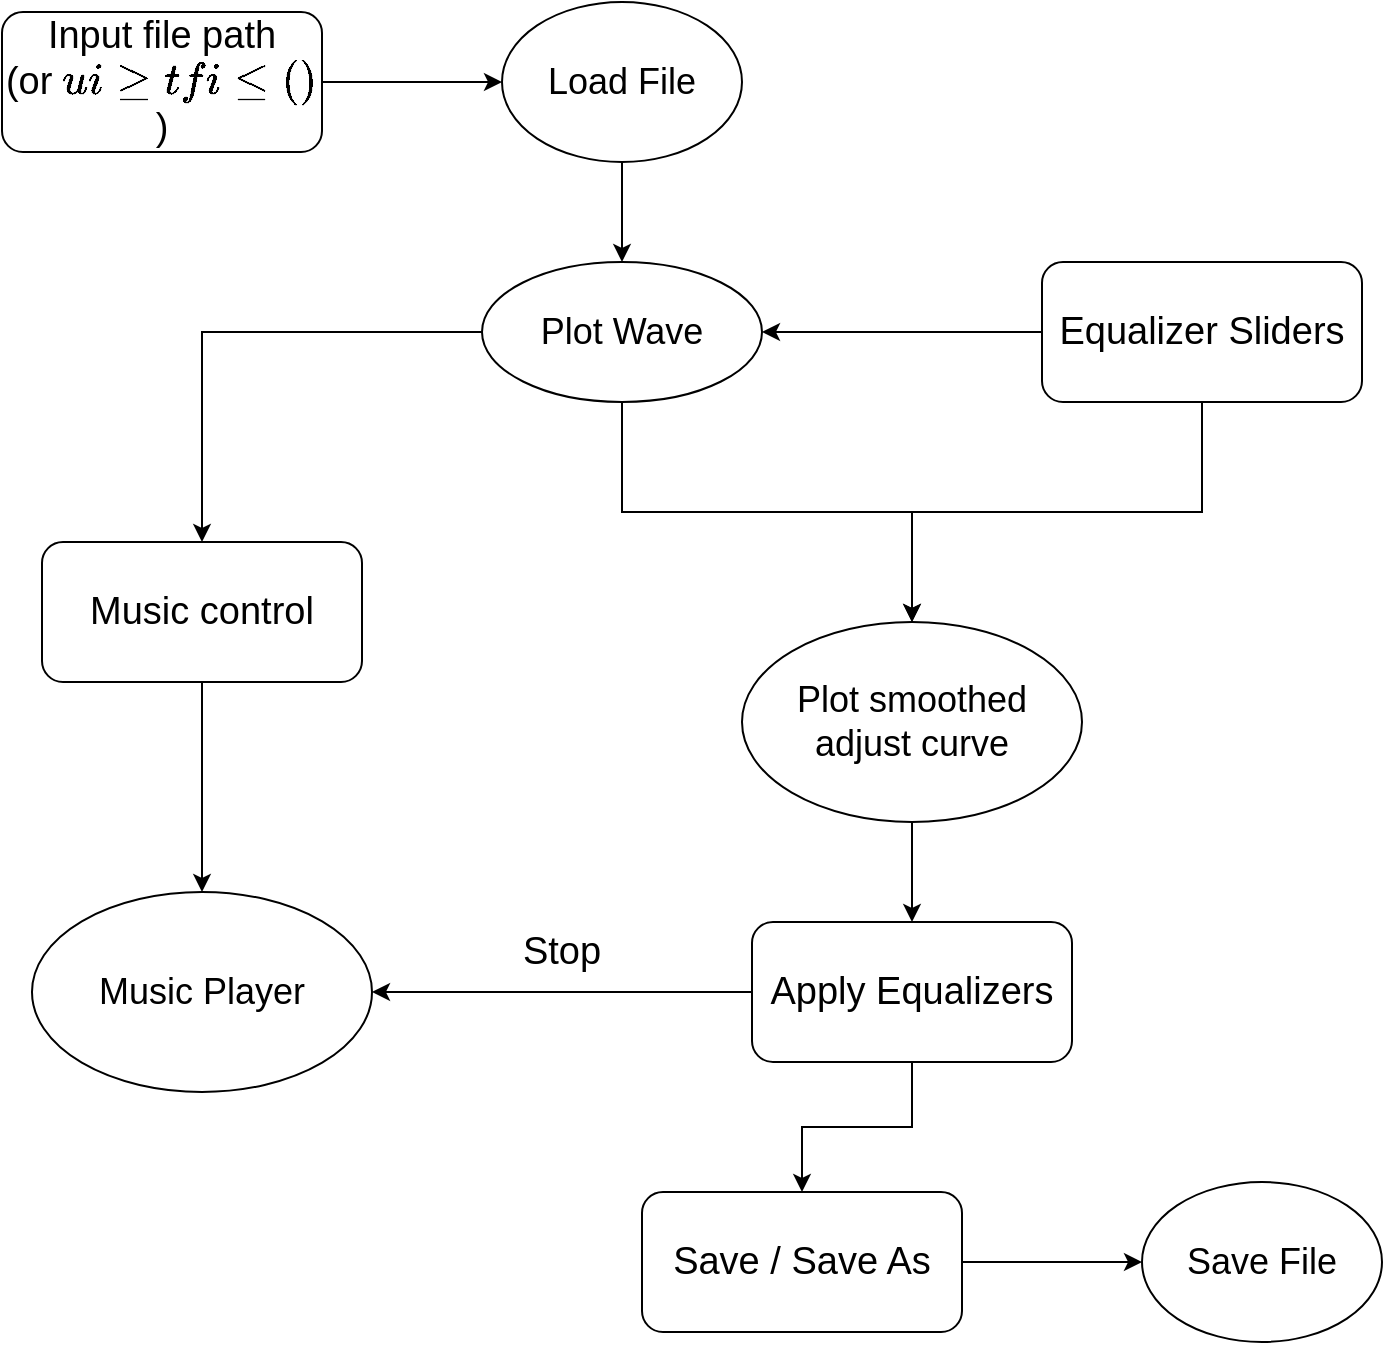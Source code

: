 <mxfile version="25.0.1">
  <diagram name="Page-1" id="xrs0EDbcn-njNn_AYe4g">
    <mxGraphModel dx="1050" dy="493" grid="1" gridSize="10" guides="1" tooltips="1" connect="1" arrows="1" fold="1" page="1" pageScale="1" pageWidth="850" pageHeight="1100" math="0" shadow="0">
      <root>
        <mxCell id="0" />
        <mxCell id="1" parent="0" />
        <mxCell id="IbYUYJ7w7scnwRDHS9b2-8" style="edgeStyle=orthogonalEdgeStyle;rounded=0;orthogonalLoop=1;jettySize=auto;html=1;entryX=0;entryY=0.5;entryDx=0;entryDy=0;" edge="1" parent="1" source="IbYUYJ7w7scnwRDHS9b2-1" target="IbYUYJ7w7scnwRDHS9b2-5">
          <mxGeometry relative="1" as="geometry" />
        </mxCell>
        <mxCell id="IbYUYJ7w7scnwRDHS9b2-1" value="Input file path&lt;div&gt;(or `uigetfile()`)&lt;/div&gt;" style="rounded=1;whiteSpace=wrap;html=1;fontSize=19;fillColor=none;" vertex="1" parent="1">
          <mxGeometry x="90" y="35" width="160" height="70" as="geometry" />
        </mxCell>
        <mxCell id="IbYUYJ7w7scnwRDHS9b2-10" style="edgeStyle=orthogonalEdgeStyle;rounded=0;orthogonalLoop=1;jettySize=auto;html=1;exitX=0.5;exitY=1;exitDx=0;exitDy=0;" edge="1" parent="1" source="IbYUYJ7w7scnwRDHS9b2-5" target="IbYUYJ7w7scnwRDHS9b2-32">
          <mxGeometry relative="1" as="geometry">
            <mxPoint x="400" y="160" as="targetPoint" />
          </mxGeometry>
        </mxCell>
        <mxCell id="IbYUYJ7w7scnwRDHS9b2-5" value="Load File" style="ellipse;whiteSpace=wrap;html=1;fontSize=18;fillColor=none;" vertex="1" parent="1">
          <mxGeometry x="340" y="30" width="120" height="80" as="geometry" />
        </mxCell>
        <mxCell id="IbYUYJ7w7scnwRDHS9b2-14" style="edgeStyle=orthogonalEdgeStyle;rounded=0;orthogonalLoop=1;jettySize=auto;html=1;exitX=0.5;exitY=1;exitDx=0;exitDy=0;" edge="1" parent="1" source="IbYUYJ7w7scnwRDHS9b2-32" target="IbYUYJ7w7scnwRDHS9b2-13">
          <mxGeometry relative="1" as="geometry">
            <mxPoint x="400" y="230" as="sourcePoint" />
          </mxGeometry>
        </mxCell>
        <mxCell id="IbYUYJ7w7scnwRDHS9b2-22" style="edgeStyle=orthogonalEdgeStyle;rounded=0;orthogonalLoop=1;jettySize=auto;html=1;entryX=0.5;entryY=0;entryDx=0;entryDy=0;exitX=0;exitY=0.5;exitDx=0;exitDy=0;" edge="1" parent="1" source="IbYUYJ7w7scnwRDHS9b2-32" target="IbYUYJ7w7scnwRDHS9b2-18">
          <mxGeometry relative="1" as="geometry">
            <mxPoint x="360" y="230" as="sourcePoint" />
          </mxGeometry>
        </mxCell>
        <mxCell id="IbYUYJ7w7scnwRDHS9b2-15" style="edgeStyle=orthogonalEdgeStyle;rounded=0;orthogonalLoop=1;jettySize=auto;html=1;exitX=0.5;exitY=1;exitDx=0;exitDy=0;entryX=0.5;entryY=0;entryDx=0;entryDy=0;" edge="1" parent="1" source="IbYUYJ7w7scnwRDHS9b2-12" target="IbYUYJ7w7scnwRDHS9b2-13">
          <mxGeometry relative="1" as="geometry" />
        </mxCell>
        <mxCell id="IbYUYJ7w7scnwRDHS9b2-12" value="Equalizer Sliders" style="rounded=1;whiteSpace=wrap;html=1;fontSize=19;fillColor=none;" vertex="1" parent="1">
          <mxGeometry x="610" y="160" width="160" height="70" as="geometry" />
        </mxCell>
        <mxCell id="IbYUYJ7w7scnwRDHS9b2-23" style="edgeStyle=orthogonalEdgeStyle;rounded=0;orthogonalLoop=1;jettySize=auto;html=1;exitX=0.5;exitY=1;exitDx=0;exitDy=0;entryX=0.5;entryY=0;entryDx=0;entryDy=0;" edge="1" parent="1" source="IbYUYJ7w7scnwRDHS9b2-13" target="IbYUYJ7w7scnwRDHS9b2-17">
          <mxGeometry relative="1" as="geometry" />
        </mxCell>
        <mxCell id="IbYUYJ7w7scnwRDHS9b2-13" value="Plot smoothed adjust curve" style="ellipse;whiteSpace=wrap;html=1;fontSize=18;fillColor=none;" vertex="1" parent="1">
          <mxGeometry x="460" y="340" width="170" height="100" as="geometry" />
        </mxCell>
        <mxCell id="IbYUYJ7w7scnwRDHS9b2-25" style="edgeStyle=orthogonalEdgeStyle;rounded=0;orthogonalLoop=1;jettySize=auto;html=1;exitX=0;exitY=0.5;exitDx=0;exitDy=0;" edge="1" parent="1" source="IbYUYJ7w7scnwRDHS9b2-17" target="IbYUYJ7w7scnwRDHS9b2-20">
          <mxGeometry relative="1" as="geometry" />
        </mxCell>
        <mxCell id="IbYUYJ7w7scnwRDHS9b2-31" style="edgeStyle=orthogonalEdgeStyle;rounded=0;orthogonalLoop=1;jettySize=auto;html=1;exitX=0.5;exitY=1;exitDx=0;exitDy=0;entryX=0.5;entryY=0;entryDx=0;entryDy=0;" edge="1" parent="1" source="IbYUYJ7w7scnwRDHS9b2-17" target="IbYUYJ7w7scnwRDHS9b2-29">
          <mxGeometry relative="1" as="geometry" />
        </mxCell>
        <mxCell id="IbYUYJ7w7scnwRDHS9b2-17" value="Apply Equalizers" style="rounded=1;whiteSpace=wrap;html=1;fontSize=19;fillColor=none;" vertex="1" parent="1">
          <mxGeometry x="465" y="490" width="160" height="70" as="geometry" />
        </mxCell>
        <mxCell id="IbYUYJ7w7scnwRDHS9b2-21" style="edgeStyle=orthogonalEdgeStyle;rounded=0;orthogonalLoop=1;jettySize=auto;html=1;entryX=0.5;entryY=0;entryDx=0;entryDy=0;" edge="1" parent="1" source="IbYUYJ7w7scnwRDHS9b2-18" target="IbYUYJ7w7scnwRDHS9b2-20">
          <mxGeometry relative="1" as="geometry" />
        </mxCell>
        <mxCell id="IbYUYJ7w7scnwRDHS9b2-18" value="Music control" style="rounded=1;whiteSpace=wrap;html=1;fontSize=19;fillColor=none;" vertex="1" parent="1">
          <mxGeometry x="110" y="300" width="160" height="70" as="geometry" />
        </mxCell>
        <mxCell id="IbYUYJ7w7scnwRDHS9b2-20" value="Music Player" style="ellipse;whiteSpace=wrap;html=1;fontSize=18;fillColor=none;" vertex="1" parent="1">
          <mxGeometry x="105" y="475" width="170" height="100" as="geometry" />
        </mxCell>
        <mxCell id="IbYUYJ7w7scnwRDHS9b2-26" value="Stop" style="text;html=1;align=center;verticalAlign=middle;whiteSpace=wrap;rounded=0;fontSize=19;" vertex="1" parent="1">
          <mxGeometry x="340" y="490" width="60" height="30" as="geometry" />
        </mxCell>
        <mxCell id="IbYUYJ7w7scnwRDHS9b2-28" style="edgeStyle=orthogonalEdgeStyle;rounded=0;orthogonalLoop=1;jettySize=auto;html=1;entryX=0;entryY=0.5;entryDx=0;entryDy=0;" edge="1" parent="1" source="IbYUYJ7w7scnwRDHS9b2-29" target="IbYUYJ7w7scnwRDHS9b2-30">
          <mxGeometry relative="1" as="geometry" />
        </mxCell>
        <mxCell id="IbYUYJ7w7scnwRDHS9b2-29" value="Save / Save As" style="rounded=1;whiteSpace=wrap;html=1;fontSize=19;fillColor=none;" vertex="1" parent="1">
          <mxGeometry x="410" y="625" width="160" height="70" as="geometry" />
        </mxCell>
        <mxCell id="IbYUYJ7w7scnwRDHS9b2-30" value="Save File" style="ellipse;whiteSpace=wrap;html=1;fontSize=18;fillColor=none;" vertex="1" parent="1">
          <mxGeometry x="660" y="620" width="120" height="80" as="geometry" />
        </mxCell>
        <mxCell id="IbYUYJ7w7scnwRDHS9b2-33" value="" style="edgeStyle=orthogonalEdgeStyle;rounded=0;orthogonalLoop=1;jettySize=auto;html=1;" edge="1" parent="1" source="IbYUYJ7w7scnwRDHS9b2-12" target="IbYUYJ7w7scnwRDHS9b2-32">
          <mxGeometry relative="1" as="geometry">
            <mxPoint x="400" y="230" as="sourcePoint" />
            <mxPoint x="545" y="340" as="targetPoint" />
          </mxGeometry>
        </mxCell>
        <mxCell id="IbYUYJ7w7scnwRDHS9b2-32" value="Plot Wave" style="ellipse;whiteSpace=wrap;html=1;fontSize=18;fillColor=none;" vertex="1" parent="1">
          <mxGeometry x="330" y="160" width="140" height="70" as="geometry" />
        </mxCell>
      </root>
    </mxGraphModel>
  </diagram>
</mxfile>
